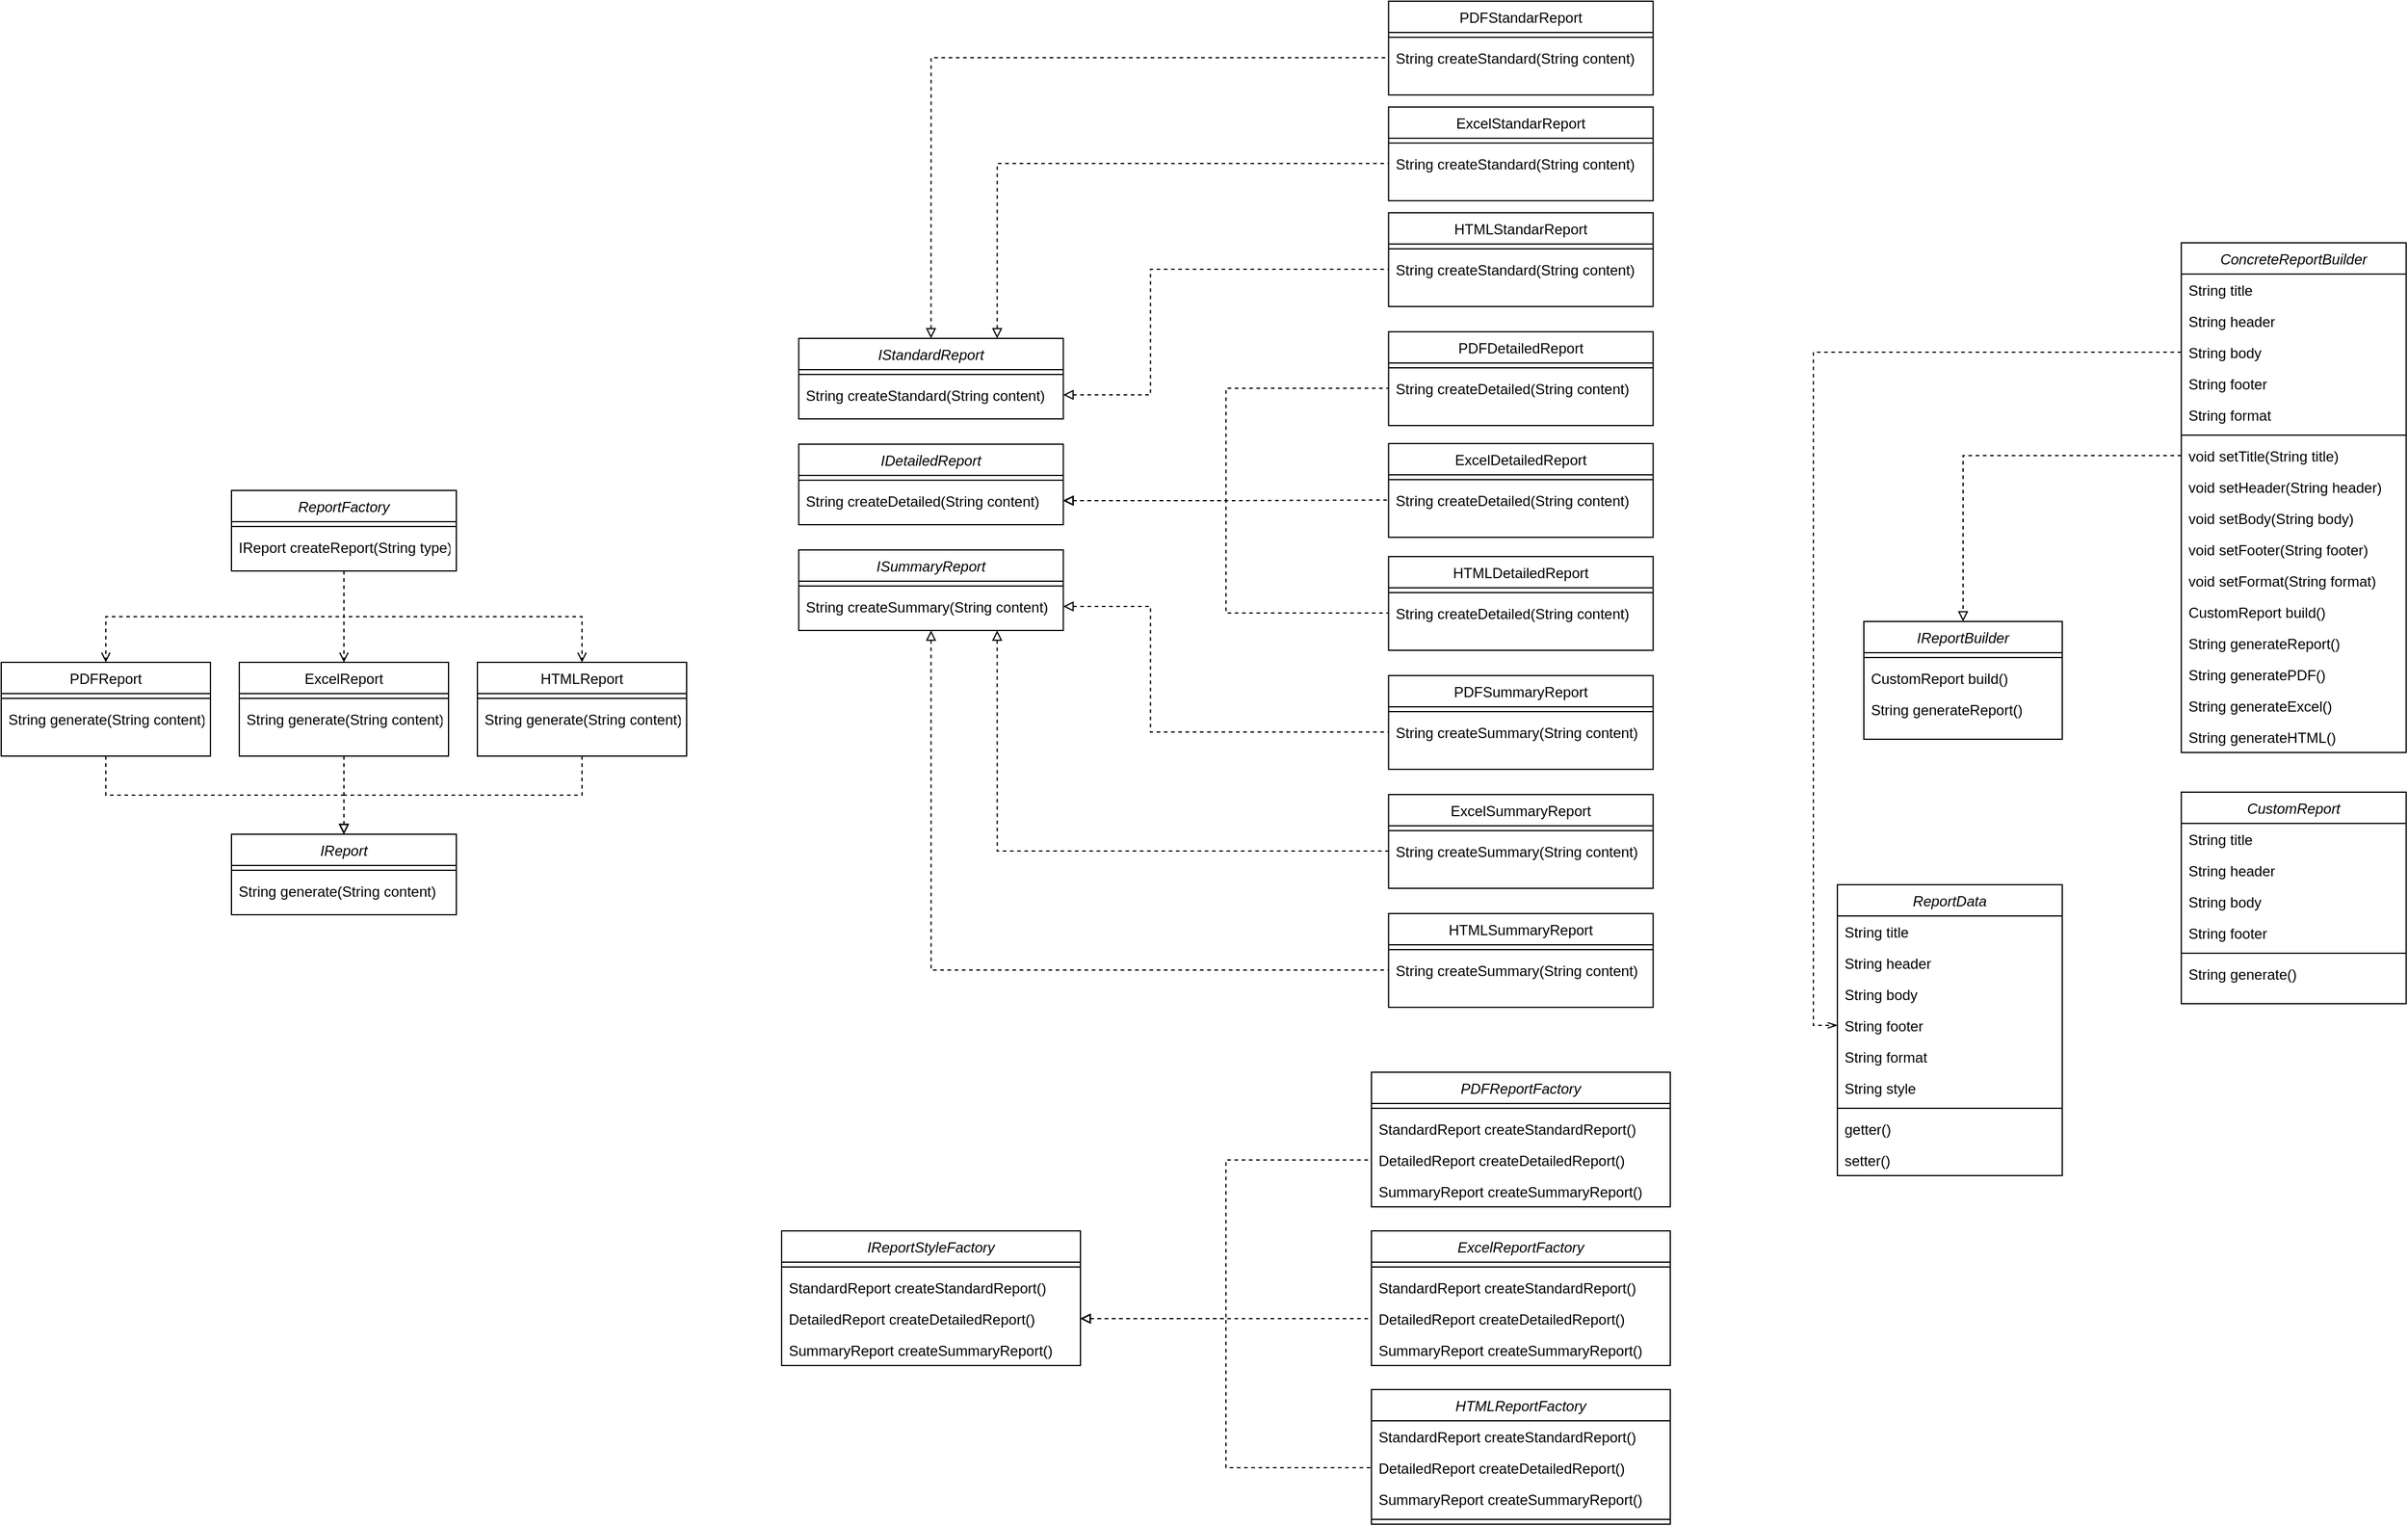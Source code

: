 <mxfile version="24.2.5" type="device">
  <diagram id="C5RBs43oDa-KdzZeNtuy" name="Page-1">
    <mxGraphModel dx="3000" dy="1774" grid="1" gridSize="11" guides="1" tooltips="1" connect="1" arrows="1" fold="1" page="1" pageScale="1" pageWidth="3300" pageHeight="4681" math="0" shadow="0">
      <root>
        <mxCell id="WIyWlLk6GJQsqaUBKTNV-0" />
        <mxCell id="WIyWlLk6GJQsqaUBKTNV-1" parent="WIyWlLk6GJQsqaUBKTNV-0" />
        <mxCell id="zkfFHV4jXpPFQw0GAbJ--0" value="IReport" style="swimlane;fontStyle=2;align=center;verticalAlign=top;childLayout=stackLayout;horizontal=1;startSize=26;horizontalStack=0;resizeParent=1;resizeLast=0;collapsible=1;marginBottom=0;rounded=0;shadow=0;strokeWidth=1;" parent="WIyWlLk6GJQsqaUBKTNV-1" vertex="1">
          <mxGeometry x="653.5" y="891" width="187" height="67" as="geometry">
            <mxRectangle x="230" y="140" width="160" height="26" as="alternateBounds" />
          </mxGeometry>
        </mxCell>
        <mxCell id="zkfFHV4jXpPFQw0GAbJ--4" value="" style="line;html=1;strokeWidth=1;align=left;verticalAlign=middle;spacingTop=-1;spacingLeft=3;spacingRight=3;rotatable=0;labelPosition=right;points=[];portConstraint=eastwest;" parent="zkfFHV4jXpPFQw0GAbJ--0" vertex="1">
          <mxGeometry y="26" width="187" height="8" as="geometry" />
        </mxCell>
        <mxCell id="zkfFHV4jXpPFQw0GAbJ--5" value="String generate(String content)" style="text;align=left;verticalAlign=top;spacingLeft=4;spacingRight=4;overflow=hidden;rotatable=0;points=[[0,0.5],[1,0.5]];portConstraint=eastwest;" parent="zkfFHV4jXpPFQw0GAbJ--0" vertex="1">
          <mxGeometry y="34" width="187" height="26" as="geometry" />
        </mxCell>
        <mxCell id="1QSXjgdurOBsBtaRAweG-6" style="edgeStyle=orthogonalEdgeStyle;rounded=0;orthogonalLoop=1;jettySize=auto;html=1;exitX=0.5;exitY=1;exitDx=0;exitDy=0;entryX=0.5;entryY=0;entryDx=0;entryDy=0;dashed=1;endArrow=block;endFill=0;" edge="1" parent="WIyWlLk6GJQsqaUBKTNV-1" source="zkfFHV4jXpPFQw0GAbJ--17" target="zkfFHV4jXpPFQw0GAbJ--0">
          <mxGeometry relative="1" as="geometry" />
        </mxCell>
        <mxCell id="zkfFHV4jXpPFQw0GAbJ--17" value="PDFReport" style="swimlane;fontStyle=0;align=center;verticalAlign=top;childLayout=stackLayout;horizontal=1;startSize=26;horizontalStack=0;resizeParent=1;resizeLast=0;collapsible=1;marginBottom=0;rounded=0;shadow=0;strokeWidth=1;" parent="WIyWlLk6GJQsqaUBKTNV-1" vertex="1">
          <mxGeometry x="462" y="748" width="174" height="78" as="geometry">
            <mxRectangle x="550" y="140" width="160" height="26" as="alternateBounds" />
          </mxGeometry>
        </mxCell>
        <mxCell id="zkfFHV4jXpPFQw0GAbJ--23" value="" style="line;html=1;strokeWidth=1;align=left;verticalAlign=middle;spacingTop=-1;spacingLeft=3;spacingRight=3;rotatable=0;labelPosition=right;points=[];portConstraint=eastwest;" parent="zkfFHV4jXpPFQw0GAbJ--17" vertex="1">
          <mxGeometry y="26" width="174" height="8" as="geometry" />
        </mxCell>
        <mxCell id="zkfFHV4jXpPFQw0GAbJ--25" value="String generate(String content)" style="text;align=left;verticalAlign=top;spacingLeft=4;spacingRight=4;overflow=hidden;rotatable=0;points=[[0,0.5],[1,0.5]];portConstraint=eastwest;" parent="zkfFHV4jXpPFQw0GAbJ--17" vertex="1">
          <mxGeometry y="34" width="174" height="26" as="geometry" />
        </mxCell>
        <mxCell id="1QSXjgdurOBsBtaRAweG-8" style="edgeStyle=orthogonalEdgeStyle;rounded=0;orthogonalLoop=1;jettySize=auto;html=1;exitX=0.5;exitY=1;exitDx=0;exitDy=0;entryX=0.5;entryY=0;entryDx=0;entryDy=0;dashed=1;endArrow=block;endFill=0;" edge="1" parent="WIyWlLk6GJQsqaUBKTNV-1" source="1QSXjgdurOBsBtaRAweG-0" target="zkfFHV4jXpPFQw0GAbJ--0">
          <mxGeometry relative="1" as="geometry" />
        </mxCell>
        <mxCell id="1QSXjgdurOBsBtaRAweG-0" value="ExcelReport" style="swimlane;fontStyle=0;align=center;verticalAlign=top;childLayout=stackLayout;horizontal=1;startSize=26;horizontalStack=0;resizeParent=1;resizeLast=0;collapsible=1;marginBottom=0;rounded=0;shadow=0;strokeWidth=1;" vertex="1" parent="WIyWlLk6GJQsqaUBKTNV-1">
          <mxGeometry x="660" y="748" width="174" height="78" as="geometry">
            <mxRectangle x="550" y="140" width="160" height="26" as="alternateBounds" />
          </mxGeometry>
        </mxCell>
        <mxCell id="1QSXjgdurOBsBtaRAweG-1" value="" style="line;html=1;strokeWidth=1;align=left;verticalAlign=middle;spacingTop=-1;spacingLeft=3;spacingRight=3;rotatable=0;labelPosition=right;points=[];portConstraint=eastwest;" vertex="1" parent="1QSXjgdurOBsBtaRAweG-0">
          <mxGeometry y="26" width="174" height="8" as="geometry" />
        </mxCell>
        <mxCell id="1QSXjgdurOBsBtaRAweG-2" value="String generate(String content)" style="text;align=left;verticalAlign=top;spacingLeft=4;spacingRight=4;overflow=hidden;rotatable=0;points=[[0,0.5],[1,0.5]];portConstraint=eastwest;" vertex="1" parent="1QSXjgdurOBsBtaRAweG-0">
          <mxGeometry y="34" width="174" height="26" as="geometry" />
        </mxCell>
        <mxCell id="1QSXjgdurOBsBtaRAweG-10" style="edgeStyle=orthogonalEdgeStyle;rounded=0;orthogonalLoop=1;jettySize=auto;html=1;exitX=0.5;exitY=1;exitDx=0;exitDy=0;entryX=0.5;entryY=0;entryDx=0;entryDy=0;dashed=1;endArrow=block;endFill=0;" edge="1" parent="WIyWlLk6GJQsqaUBKTNV-1" source="1QSXjgdurOBsBtaRAweG-3" target="zkfFHV4jXpPFQw0GAbJ--0">
          <mxGeometry relative="1" as="geometry" />
        </mxCell>
        <mxCell id="1QSXjgdurOBsBtaRAweG-3" value="HTMLReport" style="swimlane;fontStyle=0;align=center;verticalAlign=top;childLayout=stackLayout;horizontal=1;startSize=26;horizontalStack=0;resizeParent=1;resizeLast=0;collapsible=1;marginBottom=0;rounded=0;shadow=0;strokeWidth=1;" vertex="1" parent="WIyWlLk6GJQsqaUBKTNV-1">
          <mxGeometry x="858" y="748" width="174" height="78" as="geometry">
            <mxRectangle x="550" y="140" width="160" height="26" as="alternateBounds" />
          </mxGeometry>
        </mxCell>
        <mxCell id="1QSXjgdurOBsBtaRAweG-4" value="" style="line;html=1;strokeWidth=1;align=left;verticalAlign=middle;spacingTop=-1;spacingLeft=3;spacingRight=3;rotatable=0;labelPosition=right;points=[];portConstraint=eastwest;" vertex="1" parent="1QSXjgdurOBsBtaRAweG-3">
          <mxGeometry y="26" width="174" height="8" as="geometry" />
        </mxCell>
        <mxCell id="1QSXjgdurOBsBtaRAweG-5" value="String generate(String content)" style="text;align=left;verticalAlign=top;spacingLeft=4;spacingRight=4;overflow=hidden;rotatable=0;points=[[0,0.5],[1,0.5]];portConstraint=eastwest;" vertex="1" parent="1QSXjgdurOBsBtaRAweG-3">
          <mxGeometry y="34" width="174" height="26" as="geometry" />
        </mxCell>
        <mxCell id="1QSXjgdurOBsBtaRAweG-14" style="edgeStyle=orthogonalEdgeStyle;rounded=0;orthogonalLoop=1;jettySize=auto;html=1;exitX=0.5;exitY=1;exitDx=0;exitDy=0;entryX=0.5;entryY=0;entryDx=0;entryDy=0;dashed=1;endArrow=open;endFill=0;" edge="1" parent="WIyWlLk6GJQsqaUBKTNV-1" source="1QSXjgdurOBsBtaRAweG-11" target="zkfFHV4jXpPFQw0GAbJ--17">
          <mxGeometry relative="1" as="geometry" />
        </mxCell>
        <mxCell id="1QSXjgdurOBsBtaRAweG-15" style="edgeStyle=orthogonalEdgeStyle;rounded=0;orthogonalLoop=1;jettySize=auto;html=1;exitX=0.5;exitY=1;exitDx=0;exitDy=0;entryX=0.5;entryY=0;entryDx=0;entryDy=0;dashed=1;endArrow=open;endFill=0;" edge="1" parent="WIyWlLk6GJQsqaUBKTNV-1" source="1QSXjgdurOBsBtaRAweG-11" target="1QSXjgdurOBsBtaRAweG-0">
          <mxGeometry relative="1" as="geometry" />
        </mxCell>
        <mxCell id="1QSXjgdurOBsBtaRAweG-16" style="edgeStyle=orthogonalEdgeStyle;rounded=0;orthogonalLoop=1;jettySize=auto;html=1;exitX=0.5;exitY=1;exitDx=0;exitDy=0;dashed=1;endArrow=open;endFill=0;" edge="1" parent="WIyWlLk6GJQsqaUBKTNV-1" source="1QSXjgdurOBsBtaRAweG-11" target="1QSXjgdurOBsBtaRAweG-3">
          <mxGeometry relative="1" as="geometry" />
        </mxCell>
        <mxCell id="1QSXjgdurOBsBtaRAweG-11" value="ReportFactory" style="swimlane;fontStyle=2;align=center;verticalAlign=top;childLayout=stackLayout;horizontal=1;startSize=26;horizontalStack=0;resizeParent=1;resizeLast=0;collapsible=1;marginBottom=0;rounded=0;shadow=0;strokeWidth=1;" vertex="1" parent="WIyWlLk6GJQsqaUBKTNV-1">
          <mxGeometry x="653.5" y="605" width="187" height="67" as="geometry">
            <mxRectangle x="230" y="140" width="160" height="26" as="alternateBounds" />
          </mxGeometry>
        </mxCell>
        <mxCell id="1QSXjgdurOBsBtaRAweG-12" value="" style="line;html=1;strokeWidth=1;align=left;verticalAlign=middle;spacingTop=-1;spacingLeft=3;spacingRight=3;rotatable=0;labelPosition=right;points=[];portConstraint=eastwest;" vertex="1" parent="1QSXjgdurOBsBtaRAweG-11">
          <mxGeometry y="26" width="187" height="8" as="geometry" />
        </mxCell>
        <mxCell id="1QSXjgdurOBsBtaRAweG-13" value="IReport createReport(String type)" style="text;align=left;verticalAlign=top;spacingLeft=4;spacingRight=4;overflow=hidden;rotatable=0;points=[[0,0.5],[1,0.5]];portConstraint=eastwest;" vertex="1" parent="1QSXjgdurOBsBtaRAweG-11">
          <mxGeometry y="34" width="187" height="26" as="geometry" />
        </mxCell>
        <mxCell id="1QSXjgdurOBsBtaRAweG-69" style="edgeStyle=orthogonalEdgeStyle;rounded=0;orthogonalLoop=1;jettySize=auto;html=1;exitX=0.5;exitY=0;exitDx=0;exitDy=0;entryX=0;entryY=0.5;entryDx=0;entryDy=0;dashed=1;startArrow=block;startFill=0;endArrow=none;endFill=0;" edge="1" parent="WIyWlLk6GJQsqaUBKTNV-1" source="1QSXjgdurOBsBtaRAweG-17" target="1QSXjgdurOBsBtaRAweG-28">
          <mxGeometry relative="1" as="geometry" />
        </mxCell>
        <mxCell id="1QSXjgdurOBsBtaRAweG-70" style="edgeStyle=orthogonalEdgeStyle;rounded=0;orthogonalLoop=1;jettySize=auto;html=1;exitX=0.75;exitY=0;exitDx=0;exitDy=0;entryX=0;entryY=0.5;entryDx=0;entryDy=0;dashed=1;startArrow=block;startFill=0;endArrow=none;endFill=0;" edge="1" parent="WIyWlLk6GJQsqaUBKTNV-1" source="1QSXjgdurOBsBtaRAweG-17" target="1QSXjgdurOBsBtaRAweG-40">
          <mxGeometry relative="1" as="geometry" />
        </mxCell>
        <mxCell id="1QSXjgdurOBsBtaRAweG-17" value="IStandardReport" style="swimlane;fontStyle=2;align=center;verticalAlign=top;childLayout=stackLayout;horizontal=1;startSize=26;horizontalStack=0;resizeParent=1;resizeLast=0;collapsible=1;marginBottom=0;rounded=0;shadow=0;strokeWidth=1;" vertex="1" parent="WIyWlLk6GJQsqaUBKTNV-1">
          <mxGeometry x="1125.25" y="478.5" width="220" height="67" as="geometry">
            <mxRectangle x="230" y="140" width="160" height="26" as="alternateBounds" />
          </mxGeometry>
        </mxCell>
        <mxCell id="1QSXjgdurOBsBtaRAweG-18" value="" style="line;html=1;strokeWidth=1;align=left;verticalAlign=middle;spacingTop=-1;spacingLeft=3;spacingRight=3;rotatable=0;labelPosition=right;points=[];portConstraint=eastwest;" vertex="1" parent="1QSXjgdurOBsBtaRAweG-17">
          <mxGeometry y="26" width="220" height="8" as="geometry" />
        </mxCell>
        <mxCell id="1QSXjgdurOBsBtaRAweG-19" value="String createStandard(String content)" style="text;align=left;verticalAlign=top;spacingLeft=4;spacingRight=4;overflow=hidden;rotatable=0;points=[[0,0.5],[1,0.5]];portConstraint=eastwest;" vertex="1" parent="1QSXjgdurOBsBtaRAweG-17">
          <mxGeometry y="34" width="220" height="26" as="geometry" />
        </mxCell>
        <mxCell id="1QSXjgdurOBsBtaRAweG-20" value="IDetailedReport" style="swimlane;fontStyle=2;align=center;verticalAlign=top;childLayout=stackLayout;horizontal=1;startSize=26;horizontalStack=0;resizeParent=1;resizeLast=0;collapsible=1;marginBottom=0;rounded=0;shadow=0;strokeWidth=1;" vertex="1" parent="WIyWlLk6GJQsqaUBKTNV-1">
          <mxGeometry x="1125.25" y="566.5" width="220" height="67" as="geometry">
            <mxRectangle x="230" y="140" width="160" height="26" as="alternateBounds" />
          </mxGeometry>
        </mxCell>
        <mxCell id="1QSXjgdurOBsBtaRAweG-21" value="" style="line;html=1;strokeWidth=1;align=left;verticalAlign=middle;spacingTop=-1;spacingLeft=3;spacingRight=3;rotatable=0;labelPosition=right;points=[];portConstraint=eastwest;" vertex="1" parent="1QSXjgdurOBsBtaRAweG-20">
          <mxGeometry y="26" width="220" height="8" as="geometry" />
        </mxCell>
        <mxCell id="1QSXjgdurOBsBtaRAweG-22" value="String createDetailed(String content)" style="text;align=left;verticalAlign=top;spacingLeft=4;spacingRight=4;overflow=hidden;rotatable=0;points=[[0,0.5],[1,0.5]];portConstraint=eastwest;" vertex="1" parent="1QSXjgdurOBsBtaRAweG-20">
          <mxGeometry y="34" width="220" height="26" as="geometry" />
        </mxCell>
        <mxCell id="1QSXjgdurOBsBtaRAweG-75" style="edgeStyle=orthogonalEdgeStyle;rounded=0;orthogonalLoop=1;jettySize=auto;html=1;exitX=0.5;exitY=1;exitDx=0;exitDy=0;entryX=0;entryY=0.5;entryDx=0;entryDy=0;dashed=1;startArrow=block;startFill=0;endArrow=none;endFill=0;" edge="1" parent="WIyWlLk6GJQsqaUBKTNV-1" source="1QSXjgdurOBsBtaRAweG-23" target="1QSXjgdurOBsBtaRAweG-55">
          <mxGeometry relative="1" as="geometry" />
        </mxCell>
        <mxCell id="1QSXjgdurOBsBtaRAweG-76" style="edgeStyle=orthogonalEdgeStyle;rounded=0;orthogonalLoop=1;jettySize=auto;html=1;exitX=0.75;exitY=1;exitDx=0;exitDy=0;entryX=0;entryY=0.5;entryDx=0;entryDy=0;dashed=1;startArrow=block;startFill=0;endArrow=none;endFill=0;" edge="1" parent="WIyWlLk6GJQsqaUBKTNV-1" source="1QSXjgdurOBsBtaRAweG-23" target="1QSXjgdurOBsBtaRAweG-46">
          <mxGeometry relative="1" as="geometry" />
        </mxCell>
        <mxCell id="1QSXjgdurOBsBtaRAweG-23" value="ISummaryReport" style="swimlane;fontStyle=2;align=center;verticalAlign=top;childLayout=stackLayout;horizontal=1;startSize=26;horizontalStack=0;resizeParent=1;resizeLast=0;collapsible=1;marginBottom=0;rounded=0;shadow=0;strokeWidth=1;" vertex="1" parent="WIyWlLk6GJQsqaUBKTNV-1">
          <mxGeometry x="1125.25" y="654.5" width="220" height="67" as="geometry">
            <mxRectangle x="230" y="140" width="160" height="26" as="alternateBounds" />
          </mxGeometry>
        </mxCell>
        <mxCell id="1QSXjgdurOBsBtaRAweG-24" value="" style="line;html=1;strokeWidth=1;align=left;verticalAlign=middle;spacingTop=-1;spacingLeft=3;spacingRight=3;rotatable=0;labelPosition=right;points=[];portConstraint=eastwest;" vertex="1" parent="1QSXjgdurOBsBtaRAweG-23">
          <mxGeometry y="26" width="220" height="8" as="geometry" />
        </mxCell>
        <mxCell id="1QSXjgdurOBsBtaRAweG-25" value="String createSummary(String content)" style="text;align=left;verticalAlign=top;spacingLeft=4;spacingRight=4;overflow=hidden;rotatable=0;points=[[0,0.5],[1,0.5]];portConstraint=eastwest;" vertex="1" parent="1QSXjgdurOBsBtaRAweG-23">
          <mxGeometry y="34" width="220" height="26" as="geometry" />
        </mxCell>
        <mxCell id="1QSXjgdurOBsBtaRAweG-26" value="PDFStandarReport" style="swimlane;fontStyle=0;align=center;verticalAlign=top;childLayout=stackLayout;horizontal=1;startSize=26;horizontalStack=0;resizeParent=1;resizeLast=0;collapsible=1;marginBottom=0;rounded=0;shadow=0;strokeWidth=1;" vertex="1" parent="WIyWlLk6GJQsqaUBKTNV-1">
          <mxGeometry x="1615.75" y="198" width="220" height="78" as="geometry">
            <mxRectangle x="550" y="140" width="160" height="26" as="alternateBounds" />
          </mxGeometry>
        </mxCell>
        <mxCell id="1QSXjgdurOBsBtaRAweG-27" value="" style="line;html=1;strokeWidth=1;align=left;verticalAlign=middle;spacingTop=-1;spacingLeft=3;spacingRight=3;rotatable=0;labelPosition=right;points=[];portConstraint=eastwest;" vertex="1" parent="1QSXjgdurOBsBtaRAweG-26">
          <mxGeometry y="26" width="220" height="8" as="geometry" />
        </mxCell>
        <mxCell id="1QSXjgdurOBsBtaRAweG-28" value="String createStandard(String content)" style="text;align=left;verticalAlign=top;spacingLeft=4;spacingRight=4;overflow=hidden;rotatable=0;points=[[0,0.5],[1,0.5]];portConstraint=eastwest;" vertex="1" parent="1QSXjgdurOBsBtaRAweG-26">
          <mxGeometry y="34" width="220" height="26" as="geometry" />
        </mxCell>
        <mxCell id="1QSXjgdurOBsBtaRAweG-30" value="PDFDetailedReport" style="swimlane;fontStyle=0;align=center;verticalAlign=top;childLayout=stackLayout;horizontal=1;startSize=26;horizontalStack=0;resizeParent=1;resizeLast=0;collapsible=1;marginBottom=0;rounded=0;shadow=0;strokeWidth=1;" vertex="1" parent="WIyWlLk6GJQsqaUBKTNV-1">
          <mxGeometry x="1615.75" y="473" width="220" height="78" as="geometry">
            <mxRectangle x="550" y="140" width="160" height="26" as="alternateBounds" />
          </mxGeometry>
        </mxCell>
        <mxCell id="1QSXjgdurOBsBtaRAweG-31" value="" style="line;html=1;strokeWidth=1;align=left;verticalAlign=middle;spacingTop=-1;spacingLeft=3;spacingRight=3;rotatable=0;labelPosition=right;points=[];portConstraint=eastwest;" vertex="1" parent="1QSXjgdurOBsBtaRAweG-30">
          <mxGeometry y="26" width="220" height="8" as="geometry" />
        </mxCell>
        <mxCell id="1QSXjgdurOBsBtaRAweG-32" value="String createDetailed(String content)" style="text;align=left;verticalAlign=top;spacingLeft=4;spacingRight=4;overflow=hidden;rotatable=0;points=[[0,0.5],[1,0.5]];portConstraint=eastwest;" vertex="1" parent="1QSXjgdurOBsBtaRAweG-30">
          <mxGeometry y="34" width="220" height="26" as="geometry" />
        </mxCell>
        <mxCell id="1QSXjgdurOBsBtaRAweG-34" value="PDFSummaryReport" style="swimlane;fontStyle=0;align=center;verticalAlign=top;childLayout=stackLayout;horizontal=1;startSize=26;horizontalStack=0;resizeParent=1;resizeLast=0;collapsible=1;marginBottom=0;rounded=0;shadow=0;strokeWidth=1;" vertex="1" parent="WIyWlLk6GJQsqaUBKTNV-1">
          <mxGeometry x="1615.75" y="759" width="220" height="78" as="geometry">
            <mxRectangle x="550" y="140" width="160" height="26" as="alternateBounds" />
          </mxGeometry>
        </mxCell>
        <mxCell id="1QSXjgdurOBsBtaRAweG-35" value="" style="line;html=1;strokeWidth=1;align=left;verticalAlign=middle;spacingTop=-1;spacingLeft=3;spacingRight=3;rotatable=0;labelPosition=right;points=[];portConstraint=eastwest;" vertex="1" parent="1QSXjgdurOBsBtaRAweG-34">
          <mxGeometry y="26" width="220" height="8" as="geometry" />
        </mxCell>
        <mxCell id="1QSXjgdurOBsBtaRAweG-36" value="String createSummary(String content)" style="text;align=left;verticalAlign=top;spacingLeft=4;spacingRight=4;overflow=hidden;rotatable=0;points=[[0,0.5],[1,0.5]];portConstraint=eastwest;" vertex="1" parent="1QSXjgdurOBsBtaRAweG-34">
          <mxGeometry y="34" width="220" height="26" as="geometry" />
        </mxCell>
        <mxCell id="1QSXjgdurOBsBtaRAweG-38" value="ExcelStandarReport" style="swimlane;fontStyle=0;align=center;verticalAlign=top;childLayout=stackLayout;horizontal=1;startSize=26;horizontalStack=0;resizeParent=1;resizeLast=0;collapsible=1;marginBottom=0;rounded=0;shadow=0;strokeWidth=1;" vertex="1" parent="WIyWlLk6GJQsqaUBKTNV-1">
          <mxGeometry x="1615.75" y="286" width="220" height="78" as="geometry">
            <mxRectangle x="550" y="140" width="160" height="26" as="alternateBounds" />
          </mxGeometry>
        </mxCell>
        <mxCell id="1QSXjgdurOBsBtaRAweG-39" value="" style="line;html=1;strokeWidth=1;align=left;verticalAlign=middle;spacingTop=-1;spacingLeft=3;spacingRight=3;rotatable=0;labelPosition=right;points=[];portConstraint=eastwest;" vertex="1" parent="1QSXjgdurOBsBtaRAweG-38">
          <mxGeometry y="26" width="220" height="8" as="geometry" />
        </mxCell>
        <mxCell id="1QSXjgdurOBsBtaRAweG-40" value="String createStandard(String content)" style="text;align=left;verticalAlign=top;spacingLeft=4;spacingRight=4;overflow=hidden;rotatable=0;points=[[0,0.5],[1,0.5]];portConstraint=eastwest;" vertex="1" parent="1QSXjgdurOBsBtaRAweG-38">
          <mxGeometry y="34" width="220" height="26" as="geometry" />
        </mxCell>
        <mxCell id="1QSXjgdurOBsBtaRAweG-41" value="ExcelDetailedReport" style="swimlane;fontStyle=0;align=center;verticalAlign=top;childLayout=stackLayout;horizontal=1;startSize=26;horizontalStack=0;resizeParent=1;resizeLast=0;collapsible=1;marginBottom=0;rounded=0;shadow=0;strokeWidth=1;" vertex="1" parent="WIyWlLk6GJQsqaUBKTNV-1">
          <mxGeometry x="1615.75" y="566" width="220" height="78" as="geometry">
            <mxRectangle x="550" y="140" width="160" height="26" as="alternateBounds" />
          </mxGeometry>
        </mxCell>
        <mxCell id="1QSXjgdurOBsBtaRAweG-42" value="" style="line;html=1;strokeWidth=1;align=left;verticalAlign=middle;spacingTop=-1;spacingLeft=3;spacingRight=3;rotatable=0;labelPosition=right;points=[];portConstraint=eastwest;" vertex="1" parent="1QSXjgdurOBsBtaRAweG-41">
          <mxGeometry y="26" width="220" height="8" as="geometry" />
        </mxCell>
        <mxCell id="1QSXjgdurOBsBtaRAweG-43" value="String createDetailed(String content)" style="text;align=left;verticalAlign=top;spacingLeft=4;spacingRight=4;overflow=hidden;rotatable=0;points=[[0,0.5],[1,0.5]];portConstraint=eastwest;" vertex="1" parent="1QSXjgdurOBsBtaRAweG-41">
          <mxGeometry y="34" width="220" height="26" as="geometry" />
        </mxCell>
        <mxCell id="1QSXjgdurOBsBtaRAweG-44" value="ExcelSummaryReport" style="swimlane;fontStyle=0;align=center;verticalAlign=top;childLayout=stackLayout;horizontal=1;startSize=26;horizontalStack=0;resizeParent=1;resizeLast=0;collapsible=1;marginBottom=0;rounded=0;shadow=0;strokeWidth=1;" vertex="1" parent="WIyWlLk6GJQsqaUBKTNV-1">
          <mxGeometry x="1615.75" y="858" width="220" height="78" as="geometry">
            <mxRectangle x="550" y="140" width="160" height="26" as="alternateBounds" />
          </mxGeometry>
        </mxCell>
        <mxCell id="1QSXjgdurOBsBtaRAweG-45" value="" style="line;html=1;strokeWidth=1;align=left;verticalAlign=middle;spacingTop=-1;spacingLeft=3;spacingRight=3;rotatable=0;labelPosition=right;points=[];portConstraint=eastwest;" vertex="1" parent="1QSXjgdurOBsBtaRAweG-44">
          <mxGeometry y="26" width="220" height="8" as="geometry" />
        </mxCell>
        <mxCell id="1QSXjgdurOBsBtaRAweG-46" value="String createSummary(String content)" style="text;align=left;verticalAlign=top;spacingLeft=4;spacingRight=4;overflow=hidden;rotatable=0;points=[[0,0.5],[1,0.5]];portConstraint=eastwest;" vertex="1" parent="1QSXjgdurOBsBtaRAweG-44">
          <mxGeometry y="34" width="220" height="26" as="geometry" />
        </mxCell>
        <mxCell id="1QSXjgdurOBsBtaRAweG-47" value="HTMLStandarReport" style="swimlane;fontStyle=0;align=center;verticalAlign=top;childLayout=stackLayout;horizontal=1;startSize=26;horizontalStack=0;resizeParent=1;resizeLast=0;collapsible=1;marginBottom=0;rounded=0;shadow=0;strokeWidth=1;" vertex="1" parent="WIyWlLk6GJQsqaUBKTNV-1">
          <mxGeometry x="1615.75" y="374" width="220" height="78" as="geometry">
            <mxRectangle x="550" y="140" width="160" height="26" as="alternateBounds" />
          </mxGeometry>
        </mxCell>
        <mxCell id="1QSXjgdurOBsBtaRAweG-48" value="" style="line;html=1;strokeWidth=1;align=left;verticalAlign=middle;spacingTop=-1;spacingLeft=3;spacingRight=3;rotatable=0;labelPosition=right;points=[];portConstraint=eastwest;" vertex="1" parent="1QSXjgdurOBsBtaRAweG-47">
          <mxGeometry y="26" width="220" height="8" as="geometry" />
        </mxCell>
        <mxCell id="1QSXjgdurOBsBtaRAweG-49" value="String createStandard(String content)" style="text;align=left;verticalAlign=top;spacingLeft=4;spacingRight=4;overflow=hidden;rotatable=0;points=[[0,0.5],[1,0.5]];portConstraint=eastwest;" vertex="1" parent="1QSXjgdurOBsBtaRAweG-47">
          <mxGeometry y="34" width="220" height="26" as="geometry" />
        </mxCell>
        <mxCell id="1QSXjgdurOBsBtaRAweG-50" value="HTMLDetailedReport" style="swimlane;fontStyle=0;align=center;verticalAlign=top;childLayout=stackLayout;horizontal=1;startSize=26;horizontalStack=0;resizeParent=1;resizeLast=0;collapsible=1;marginBottom=0;rounded=0;shadow=0;strokeWidth=1;" vertex="1" parent="WIyWlLk6GJQsqaUBKTNV-1">
          <mxGeometry x="1615.75" y="660" width="220" height="78" as="geometry">
            <mxRectangle x="550" y="140" width="160" height="26" as="alternateBounds" />
          </mxGeometry>
        </mxCell>
        <mxCell id="1QSXjgdurOBsBtaRAweG-51" value="" style="line;html=1;strokeWidth=1;align=left;verticalAlign=middle;spacingTop=-1;spacingLeft=3;spacingRight=3;rotatable=0;labelPosition=right;points=[];portConstraint=eastwest;" vertex="1" parent="1QSXjgdurOBsBtaRAweG-50">
          <mxGeometry y="26" width="220" height="8" as="geometry" />
        </mxCell>
        <mxCell id="1QSXjgdurOBsBtaRAweG-52" value="String createDetailed(String content)" style="text;align=left;verticalAlign=top;spacingLeft=4;spacingRight=4;overflow=hidden;rotatable=0;points=[[0,0.5],[1,0.5]];portConstraint=eastwest;" vertex="1" parent="1QSXjgdurOBsBtaRAweG-50">
          <mxGeometry y="34" width="220" height="26" as="geometry" />
        </mxCell>
        <mxCell id="1QSXjgdurOBsBtaRAweG-53" value="HTMLSummaryReport" style="swimlane;fontStyle=0;align=center;verticalAlign=top;childLayout=stackLayout;horizontal=1;startSize=26;horizontalStack=0;resizeParent=1;resizeLast=0;collapsible=1;marginBottom=0;rounded=0;shadow=0;strokeWidth=1;" vertex="1" parent="WIyWlLk6GJQsqaUBKTNV-1">
          <mxGeometry x="1615.75" y="957" width="220" height="78" as="geometry">
            <mxRectangle x="550" y="140" width="160" height="26" as="alternateBounds" />
          </mxGeometry>
        </mxCell>
        <mxCell id="1QSXjgdurOBsBtaRAweG-54" value="" style="line;html=1;strokeWidth=1;align=left;verticalAlign=middle;spacingTop=-1;spacingLeft=3;spacingRight=3;rotatable=0;labelPosition=right;points=[];portConstraint=eastwest;" vertex="1" parent="1QSXjgdurOBsBtaRAweG-53">
          <mxGeometry y="26" width="220" height="8" as="geometry" />
        </mxCell>
        <mxCell id="1QSXjgdurOBsBtaRAweG-55" value="String createSummary(String content)" style="text;align=left;verticalAlign=top;spacingLeft=4;spacingRight=4;overflow=hidden;rotatable=0;points=[[0,0.5],[1,0.5]];portConstraint=eastwest;" vertex="1" parent="1QSXjgdurOBsBtaRAweG-53">
          <mxGeometry y="34" width="220" height="26" as="geometry" />
        </mxCell>
        <mxCell id="1QSXjgdurOBsBtaRAweG-71" style="edgeStyle=orthogonalEdgeStyle;rounded=0;orthogonalLoop=1;jettySize=auto;html=1;exitX=1;exitY=0.5;exitDx=0;exitDy=0;entryX=0;entryY=0.5;entryDx=0;entryDy=0;dashed=1;startArrow=block;startFill=0;endArrow=none;endFill=0;" edge="1" parent="WIyWlLk6GJQsqaUBKTNV-1" source="1QSXjgdurOBsBtaRAweG-19" target="1QSXjgdurOBsBtaRAweG-49">
          <mxGeometry relative="1" as="geometry">
            <Array as="points">
              <mxPoint x="1417.75" y="526" />
              <mxPoint x="1417.75" y="421" />
            </Array>
          </mxGeometry>
        </mxCell>
        <mxCell id="1QSXjgdurOBsBtaRAweG-72" style="edgeStyle=orthogonalEdgeStyle;rounded=0;orthogonalLoop=1;jettySize=auto;html=1;exitX=1;exitY=0.5;exitDx=0;exitDy=0;entryX=0;entryY=0.5;entryDx=0;entryDy=0;dashed=1;startArrow=block;startFill=0;endArrow=none;endFill=0;" edge="1" parent="WIyWlLk6GJQsqaUBKTNV-1" source="1QSXjgdurOBsBtaRAweG-22" target="1QSXjgdurOBsBtaRAweG-32">
          <mxGeometry relative="1" as="geometry" />
        </mxCell>
        <mxCell id="1QSXjgdurOBsBtaRAweG-73" style="edgeStyle=orthogonalEdgeStyle;rounded=0;orthogonalLoop=1;jettySize=auto;html=1;exitX=1;exitY=0.5;exitDx=0;exitDy=0;entryX=0;entryY=0.5;entryDx=0;entryDy=0;dashed=1;startArrow=block;startFill=0;endArrow=none;endFill=0;" edge="1" parent="WIyWlLk6GJQsqaUBKTNV-1" source="1QSXjgdurOBsBtaRAweG-22" target="1QSXjgdurOBsBtaRAweG-43">
          <mxGeometry relative="1" as="geometry" />
        </mxCell>
        <mxCell id="1QSXjgdurOBsBtaRAweG-74" style="edgeStyle=orthogonalEdgeStyle;rounded=0;orthogonalLoop=1;jettySize=auto;html=1;exitX=1;exitY=0.5;exitDx=0;exitDy=0;entryX=0;entryY=0.5;entryDx=0;entryDy=0;dashed=1;startArrow=block;startFill=0;endArrow=none;endFill=0;" edge="1" parent="WIyWlLk6GJQsqaUBKTNV-1" source="1QSXjgdurOBsBtaRAweG-22" target="1QSXjgdurOBsBtaRAweG-52">
          <mxGeometry relative="1" as="geometry" />
        </mxCell>
        <mxCell id="1QSXjgdurOBsBtaRAweG-77" style="edgeStyle=orthogonalEdgeStyle;rounded=0;orthogonalLoop=1;jettySize=auto;html=1;exitX=1;exitY=0.5;exitDx=0;exitDy=0;entryX=0;entryY=0.5;entryDx=0;entryDy=0;dashed=1;startArrow=block;startFill=0;endArrow=none;endFill=0;" edge="1" parent="WIyWlLk6GJQsqaUBKTNV-1" source="1QSXjgdurOBsBtaRAweG-25" target="1QSXjgdurOBsBtaRAweG-36">
          <mxGeometry relative="1" as="geometry">
            <Array as="points">
              <mxPoint x="1417.75" y="701" />
              <mxPoint x="1417.75" y="806" />
            </Array>
          </mxGeometry>
        </mxCell>
        <mxCell id="1QSXjgdurOBsBtaRAweG-78" value="IReportStyleFactory&#xa;" style="swimlane;fontStyle=2;align=center;verticalAlign=top;childLayout=stackLayout;horizontal=1;startSize=26;horizontalStack=0;resizeParent=1;resizeLast=0;collapsible=1;marginBottom=0;rounded=0;shadow=0;strokeWidth=1;" vertex="1" parent="WIyWlLk6GJQsqaUBKTNV-1">
          <mxGeometry x="1111" y="1221" width="248.5" height="112" as="geometry">
            <mxRectangle x="230" y="140" width="160" height="26" as="alternateBounds" />
          </mxGeometry>
        </mxCell>
        <mxCell id="1QSXjgdurOBsBtaRAweG-79" value="" style="line;html=1;strokeWidth=1;align=left;verticalAlign=middle;spacingTop=-1;spacingLeft=3;spacingRight=3;rotatable=0;labelPosition=right;points=[];portConstraint=eastwest;" vertex="1" parent="1QSXjgdurOBsBtaRAweG-78">
          <mxGeometry y="26" width="248.5" height="8" as="geometry" />
        </mxCell>
        <mxCell id="1QSXjgdurOBsBtaRAweG-80" value="StandardReport createStandardReport()" style="text;align=left;verticalAlign=top;spacingLeft=4;spacingRight=4;overflow=hidden;rotatable=0;points=[[0,0.5],[1,0.5]];portConstraint=eastwest;" vertex="1" parent="1QSXjgdurOBsBtaRAweG-78">
          <mxGeometry y="34" width="248.5" height="26" as="geometry" />
        </mxCell>
        <mxCell id="1QSXjgdurOBsBtaRAweG-81" value="DetailedReport createDetailedReport()" style="text;align=left;verticalAlign=top;spacingLeft=4;spacingRight=4;overflow=hidden;rotatable=0;points=[[0,0.5],[1,0.5]];portConstraint=eastwest;" vertex="1" parent="1QSXjgdurOBsBtaRAweG-78">
          <mxGeometry y="60" width="248.5" height="26" as="geometry" />
        </mxCell>
        <mxCell id="1QSXjgdurOBsBtaRAweG-82" value="SummaryReport createSummaryReport()" style="text;align=left;verticalAlign=top;spacingLeft=4;spacingRight=4;overflow=hidden;rotatable=0;points=[[0,0.5],[1,0.5]];portConstraint=eastwest;" vertex="1" parent="1QSXjgdurOBsBtaRAweG-78">
          <mxGeometry y="86" width="248.5" height="26" as="geometry" />
        </mxCell>
        <mxCell id="1QSXjgdurOBsBtaRAweG-83" value="PDFReportFactory" style="swimlane;fontStyle=2;align=center;verticalAlign=top;childLayout=stackLayout;horizontal=1;startSize=26;horizontalStack=0;resizeParent=1;resizeLast=0;collapsible=1;marginBottom=0;rounded=0;shadow=0;strokeWidth=1;" vertex="1" parent="WIyWlLk6GJQsqaUBKTNV-1">
          <mxGeometry x="1601.5" y="1089" width="248.5" height="112" as="geometry">
            <mxRectangle x="230" y="140" width="160" height="26" as="alternateBounds" />
          </mxGeometry>
        </mxCell>
        <mxCell id="1QSXjgdurOBsBtaRAweG-84" value="" style="line;html=1;strokeWidth=1;align=left;verticalAlign=middle;spacingTop=-1;spacingLeft=3;spacingRight=3;rotatable=0;labelPosition=right;points=[];portConstraint=eastwest;" vertex="1" parent="1QSXjgdurOBsBtaRAweG-83">
          <mxGeometry y="26" width="248.5" height="8" as="geometry" />
        </mxCell>
        <mxCell id="1QSXjgdurOBsBtaRAweG-85" value="StandardReport createStandardReport()" style="text;align=left;verticalAlign=top;spacingLeft=4;spacingRight=4;overflow=hidden;rotatable=0;points=[[0,0.5],[1,0.5]];portConstraint=eastwest;" vertex="1" parent="1QSXjgdurOBsBtaRAweG-83">
          <mxGeometry y="34" width="248.5" height="26" as="geometry" />
        </mxCell>
        <mxCell id="1QSXjgdurOBsBtaRAweG-86" value="DetailedReport createDetailedReport()" style="text;align=left;verticalAlign=top;spacingLeft=4;spacingRight=4;overflow=hidden;rotatable=0;points=[[0,0.5],[1,0.5]];portConstraint=eastwest;" vertex="1" parent="1QSXjgdurOBsBtaRAweG-83">
          <mxGeometry y="60" width="248.5" height="26" as="geometry" />
        </mxCell>
        <mxCell id="1QSXjgdurOBsBtaRAweG-87" value="SummaryReport createSummaryReport()" style="text;align=left;verticalAlign=top;spacingLeft=4;spacingRight=4;overflow=hidden;rotatable=0;points=[[0,0.5],[1,0.5]];portConstraint=eastwest;" vertex="1" parent="1QSXjgdurOBsBtaRAweG-83">
          <mxGeometry y="86" width="248.5" height="26" as="geometry" />
        </mxCell>
        <mxCell id="1QSXjgdurOBsBtaRAweG-96" value="ExcelReportFactory" style="swimlane;fontStyle=2;align=center;verticalAlign=top;childLayout=stackLayout;horizontal=1;startSize=26;horizontalStack=0;resizeParent=1;resizeLast=0;collapsible=1;marginBottom=0;rounded=0;shadow=0;strokeWidth=1;" vertex="1" parent="WIyWlLk6GJQsqaUBKTNV-1">
          <mxGeometry x="1601.5" y="1221" width="248.5" height="112" as="geometry">
            <mxRectangle x="230" y="140" width="160" height="26" as="alternateBounds" />
          </mxGeometry>
        </mxCell>
        <mxCell id="1QSXjgdurOBsBtaRAweG-97" value="" style="line;html=1;strokeWidth=1;align=left;verticalAlign=middle;spacingTop=-1;spacingLeft=3;spacingRight=3;rotatable=0;labelPosition=right;points=[];portConstraint=eastwest;" vertex="1" parent="1QSXjgdurOBsBtaRAweG-96">
          <mxGeometry y="26" width="248.5" height="8" as="geometry" />
        </mxCell>
        <mxCell id="1QSXjgdurOBsBtaRAweG-98" value="StandardReport createStandardReport()" style="text;align=left;verticalAlign=top;spacingLeft=4;spacingRight=4;overflow=hidden;rotatable=0;points=[[0,0.5],[1,0.5]];portConstraint=eastwest;" vertex="1" parent="1QSXjgdurOBsBtaRAweG-96">
          <mxGeometry y="34" width="248.5" height="26" as="geometry" />
        </mxCell>
        <mxCell id="1QSXjgdurOBsBtaRAweG-99" value="DetailedReport createDetailedReport()" style="text;align=left;verticalAlign=top;spacingLeft=4;spacingRight=4;overflow=hidden;rotatable=0;points=[[0,0.5],[1,0.5]];portConstraint=eastwest;" vertex="1" parent="1QSXjgdurOBsBtaRAweG-96">
          <mxGeometry y="60" width="248.5" height="26" as="geometry" />
        </mxCell>
        <mxCell id="1QSXjgdurOBsBtaRAweG-100" value="SummaryReport createSummaryReport()" style="text;align=left;verticalAlign=top;spacingLeft=4;spacingRight=4;overflow=hidden;rotatable=0;points=[[0,0.5],[1,0.5]];portConstraint=eastwest;" vertex="1" parent="1QSXjgdurOBsBtaRAweG-96">
          <mxGeometry y="86" width="248.5" height="26" as="geometry" />
        </mxCell>
        <mxCell id="1QSXjgdurOBsBtaRAweG-101" value="HTMLReportFactory" style="swimlane;fontStyle=2;align=center;verticalAlign=top;childLayout=stackLayout;horizontal=1;startSize=26;horizontalStack=0;resizeParent=1;resizeLast=0;collapsible=1;marginBottom=0;rounded=0;shadow=0;strokeWidth=1;" vertex="1" parent="WIyWlLk6GJQsqaUBKTNV-1">
          <mxGeometry x="1601.5" y="1353" width="248.5" height="112" as="geometry">
            <mxRectangle x="230" y="140" width="160" height="26" as="alternateBounds" />
          </mxGeometry>
        </mxCell>
        <mxCell id="1QSXjgdurOBsBtaRAweG-103" value="StandardReport createStandardReport()" style="text;align=left;verticalAlign=top;spacingLeft=4;spacingRight=4;overflow=hidden;rotatable=0;points=[[0,0.5],[1,0.5]];portConstraint=eastwest;" vertex="1" parent="1QSXjgdurOBsBtaRAweG-101">
          <mxGeometry y="26" width="248.5" height="26" as="geometry" />
        </mxCell>
        <mxCell id="1QSXjgdurOBsBtaRAweG-104" value="DetailedReport createDetailedReport()" style="text;align=left;verticalAlign=top;spacingLeft=4;spacingRight=4;overflow=hidden;rotatable=0;points=[[0,0.5],[1,0.5]];portConstraint=eastwest;" vertex="1" parent="1QSXjgdurOBsBtaRAweG-101">
          <mxGeometry y="52" width="248.5" height="26" as="geometry" />
        </mxCell>
        <mxCell id="1QSXjgdurOBsBtaRAweG-105" value="SummaryReport createSummaryReport()" style="text;align=left;verticalAlign=top;spacingLeft=4;spacingRight=4;overflow=hidden;rotatable=0;points=[[0,0.5],[1,0.5]];portConstraint=eastwest;" vertex="1" parent="1QSXjgdurOBsBtaRAweG-101">
          <mxGeometry y="78" width="248.5" height="26" as="geometry" />
        </mxCell>
        <mxCell id="1QSXjgdurOBsBtaRAweG-102" value="" style="line;html=1;strokeWidth=1;align=left;verticalAlign=middle;spacingTop=-1;spacingLeft=3;spacingRight=3;rotatable=0;labelPosition=right;points=[];portConstraint=eastwest;" vertex="1" parent="1QSXjgdurOBsBtaRAweG-101">
          <mxGeometry y="104" width="248.5" height="8" as="geometry" />
        </mxCell>
        <mxCell id="1QSXjgdurOBsBtaRAweG-106" style="edgeStyle=orthogonalEdgeStyle;rounded=0;orthogonalLoop=1;jettySize=auto;html=1;exitX=1;exitY=0.5;exitDx=0;exitDy=0;entryX=0;entryY=0.5;entryDx=0;entryDy=0;dashed=1;endArrow=none;endFill=0;startArrow=block;startFill=0;" edge="1" parent="WIyWlLk6GJQsqaUBKTNV-1" source="1QSXjgdurOBsBtaRAweG-81" target="1QSXjgdurOBsBtaRAweG-86">
          <mxGeometry relative="1" as="geometry" />
        </mxCell>
        <mxCell id="1QSXjgdurOBsBtaRAweG-107" style="edgeStyle=orthogonalEdgeStyle;rounded=0;orthogonalLoop=1;jettySize=auto;html=1;exitX=1;exitY=0.5;exitDx=0;exitDy=0;entryX=0;entryY=0.5;entryDx=0;entryDy=0;dashed=1;endArrow=none;endFill=0;startArrow=block;startFill=0;" edge="1" parent="WIyWlLk6GJQsqaUBKTNV-1" source="1QSXjgdurOBsBtaRAweG-81" target="1QSXjgdurOBsBtaRAweG-99">
          <mxGeometry relative="1" as="geometry" />
        </mxCell>
        <mxCell id="1QSXjgdurOBsBtaRAweG-108" style="edgeStyle=orthogonalEdgeStyle;rounded=0;orthogonalLoop=1;jettySize=auto;html=1;exitX=1;exitY=0.5;exitDx=0;exitDy=0;entryX=0;entryY=0.5;entryDx=0;entryDy=0;dashed=1;endArrow=none;endFill=0;startArrow=block;startFill=0;" edge="1" parent="WIyWlLk6GJQsqaUBKTNV-1" source="1QSXjgdurOBsBtaRAweG-81" target="1QSXjgdurOBsBtaRAweG-104">
          <mxGeometry relative="1" as="geometry" />
        </mxCell>
        <mxCell id="1QSXjgdurOBsBtaRAweG-109" value="IReportBuilder" style="swimlane;fontStyle=2;align=center;verticalAlign=top;childLayout=stackLayout;horizontal=1;startSize=26;horizontalStack=0;resizeParent=1;resizeLast=0;collapsible=1;marginBottom=0;rounded=0;shadow=0;strokeWidth=1;" vertex="1" parent="WIyWlLk6GJQsqaUBKTNV-1">
          <mxGeometry x="2010.97" y="714" width="165" height="98" as="geometry">
            <mxRectangle x="230" y="140" width="160" height="26" as="alternateBounds" />
          </mxGeometry>
        </mxCell>
        <mxCell id="1QSXjgdurOBsBtaRAweG-110" value="" style="line;html=1;strokeWidth=1;align=left;verticalAlign=middle;spacingTop=-1;spacingLeft=3;spacingRight=3;rotatable=0;labelPosition=right;points=[];portConstraint=eastwest;" vertex="1" parent="1QSXjgdurOBsBtaRAweG-109">
          <mxGeometry y="26" width="165" height="8" as="geometry" />
        </mxCell>
        <mxCell id="1QSXjgdurOBsBtaRAweG-111" value="CustomReport build()" style="text;align=left;verticalAlign=top;spacingLeft=4;spacingRight=4;overflow=hidden;rotatable=0;points=[[0,0.5],[1,0.5]];portConstraint=eastwest;" vertex="1" parent="1QSXjgdurOBsBtaRAweG-109">
          <mxGeometry y="34" width="165" height="26" as="geometry" />
        </mxCell>
        <mxCell id="1QSXjgdurOBsBtaRAweG-112" value="String generateReport()" style="text;align=left;verticalAlign=top;spacingLeft=4;spacingRight=4;overflow=hidden;rotatable=0;points=[[0,0.5],[1,0.5]];portConstraint=eastwest;" vertex="1" parent="1QSXjgdurOBsBtaRAweG-109">
          <mxGeometry y="60" width="165" height="26" as="geometry" />
        </mxCell>
        <mxCell id="1QSXjgdurOBsBtaRAweG-118" value="ConcreteReportBuilder" style="swimlane;fontStyle=2;align=center;verticalAlign=top;childLayout=stackLayout;horizontal=1;startSize=26;horizontalStack=0;resizeParent=1;resizeLast=0;collapsible=1;marginBottom=0;rounded=0;shadow=0;strokeWidth=1;" vertex="1" parent="WIyWlLk6GJQsqaUBKTNV-1">
          <mxGeometry x="2274.97" y="399" width="187" height="424" as="geometry">
            <mxRectangle x="230" y="140" width="160" height="26" as="alternateBounds" />
          </mxGeometry>
        </mxCell>
        <mxCell id="1QSXjgdurOBsBtaRAweG-122" value="String title" style="text;align=left;verticalAlign=top;spacingLeft=4;spacingRight=4;overflow=hidden;rotatable=0;points=[[0,0.5],[1,0.5]];portConstraint=eastwest;" vertex="1" parent="1QSXjgdurOBsBtaRAweG-118">
          <mxGeometry y="26" width="187" height="26" as="geometry" />
        </mxCell>
        <mxCell id="1QSXjgdurOBsBtaRAweG-123" value="String header" style="text;align=left;verticalAlign=top;spacingLeft=4;spacingRight=4;overflow=hidden;rotatable=0;points=[[0,0.5],[1,0.5]];portConstraint=eastwest;" vertex="1" parent="1QSXjgdurOBsBtaRAweG-118">
          <mxGeometry y="52" width="187" height="26" as="geometry" />
        </mxCell>
        <mxCell id="1QSXjgdurOBsBtaRAweG-124" value="String body" style="text;align=left;verticalAlign=top;spacingLeft=4;spacingRight=4;overflow=hidden;rotatable=0;points=[[0,0.5],[1,0.5]];portConstraint=eastwest;" vertex="1" parent="1QSXjgdurOBsBtaRAweG-118">
          <mxGeometry y="78" width="187" height="26" as="geometry" />
        </mxCell>
        <mxCell id="1QSXjgdurOBsBtaRAweG-126" value="String footer" style="text;align=left;verticalAlign=top;spacingLeft=4;spacingRight=4;overflow=hidden;rotatable=0;points=[[0,0.5],[1,0.5]];portConstraint=eastwest;" vertex="1" parent="1QSXjgdurOBsBtaRAweG-118">
          <mxGeometry y="104" width="187" height="26" as="geometry" />
        </mxCell>
        <mxCell id="1QSXjgdurOBsBtaRAweG-125" value="String format" style="text;align=left;verticalAlign=top;spacingLeft=4;spacingRight=4;overflow=hidden;rotatable=0;points=[[0,0.5],[1,0.5]];portConstraint=eastwest;" vertex="1" parent="1QSXjgdurOBsBtaRAweG-118">
          <mxGeometry y="130" width="187" height="26" as="geometry" />
        </mxCell>
        <mxCell id="1QSXjgdurOBsBtaRAweG-119" value="" style="line;html=1;strokeWidth=1;align=left;verticalAlign=middle;spacingTop=-1;spacingLeft=3;spacingRight=3;rotatable=0;labelPosition=right;points=[];portConstraint=eastwest;" vertex="1" parent="1QSXjgdurOBsBtaRAweG-118">
          <mxGeometry y="156" width="187" height="8" as="geometry" />
        </mxCell>
        <mxCell id="1QSXjgdurOBsBtaRAweG-120" value="void setTitle(String title)" style="text;align=left;verticalAlign=top;spacingLeft=4;spacingRight=4;overflow=hidden;rotatable=0;points=[[0,0.5],[1,0.5]];portConstraint=eastwest;" vertex="1" parent="1QSXjgdurOBsBtaRAweG-118">
          <mxGeometry y="164" width="187" height="26" as="geometry" />
        </mxCell>
        <mxCell id="1QSXjgdurOBsBtaRAweG-121" value="void setHeader(String header)" style="text;align=left;verticalAlign=top;spacingLeft=4;spacingRight=4;overflow=hidden;rotatable=0;points=[[0,0.5],[1,0.5]];portConstraint=eastwest;" vertex="1" parent="1QSXjgdurOBsBtaRAweG-118">
          <mxGeometry y="190" width="187" height="26" as="geometry" />
        </mxCell>
        <mxCell id="1QSXjgdurOBsBtaRAweG-128" value="void setBody(String body)" style="text;align=left;verticalAlign=top;spacingLeft=4;spacingRight=4;overflow=hidden;rotatable=0;points=[[0,0.5],[1,0.5]];portConstraint=eastwest;" vertex="1" parent="1QSXjgdurOBsBtaRAweG-118">
          <mxGeometry y="216" width="187" height="26" as="geometry" />
        </mxCell>
        <mxCell id="1QSXjgdurOBsBtaRAweG-130" value="void setFooter(String footer)" style="text;align=left;verticalAlign=top;spacingLeft=4;spacingRight=4;overflow=hidden;rotatable=0;points=[[0,0.5],[1,0.5]];portConstraint=eastwest;" vertex="1" parent="1QSXjgdurOBsBtaRAweG-118">
          <mxGeometry y="242" width="187" height="26" as="geometry" />
        </mxCell>
        <mxCell id="1QSXjgdurOBsBtaRAweG-132" value="void setFormat(String format)" style="text;align=left;verticalAlign=top;spacingLeft=4;spacingRight=4;overflow=hidden;rotatable=0;points=[[0,0.5],[1,0.5]];portConstraint=eastwest;" vertex="1" parent="1QSXjgdurOBsBtaRAweG-118">
          <mxGeometry y="268" width="187" height="26" as="geometry" />
        </mxCell>
        <mxCell id="1QSXjgdurOBsBtaRAweG-131" value="CustomReport build()" style="text;align=left;verticalAlign=top;spacingLeft=4;spacingRight=4;overflow=hidden;rotatable=0;points=[[0,0.5],[1,0.5]];portConstraint=eastwest;" vertex="1" parent="1QSXjgdurOBsBtaRAweG-118">
          <mxGeometry y="294" width="187" height="26" as="geometry" />
        </mxCell>
        <mxCell id="1QSXjgdurOBsBtaRAweG-129" value="String generateReport()" style="text;align=left;verticalAlign=top;spacingLeft=4;spacingRight=4;overflow=hidden;rotatable=0;points=[[0,0.5],[1,0.5]];portConstraint=eastwest;" vertex="1" parent="1QSXjgdurOBsBtaRAweG-118">
          <mxGeometry y="320" width="187" height="26" as="geometry" />
        </mxCell>
        <mxCell id="1QSXjgdurOBsBtaRAweG-127" value="String generatePDF()" style="text;align=left;verticalAlign=top;spacingLeft=4;spacingRight=4;overflow=hidden;rotatable=0;points=[[0,0.5],[1,0.5]];portConstraint=eastwest;" vertex="1" parent="1QSXjgdurOBsBtaRAweG-118">
          <mxGeometry y="346" width="187" height="26" as="geometry" />
        </mxCell>
        <mxCell id="1QSXjgdurOBsBtaRAweG-134" value="String generateExcel()" style="text;align=left;verticalAlign=top;spacingLeft=4;spacingRight=4;overflow=hidden;rotatable=0;points=[[0,0.5],[1,0.5]];portConstraint=eastwest;" vertex="1" parent="1QSXjgdurOBsBtaRAweG-118">
          <mxGeometry y="372" width="187" height="26" as="geometry" />
        </mxCell>
        <mxCell id="1QSXjgdurOBsBtaRAweG-133" value="String generateHTML()" style="text;align=left;verticalAlign=top;spacingLeft=4;spacingRight=4;overflow=hidden;rotatable=0;points=[[0,0.5],[1,0.5]];portConstraint=eastwest;" vertex="1" parent="1QSXjgdurOBsBtaRAweG-118">
          <mxGeometry y="398" width="187" height="26" as="geometry" />
        </mxCell>
        <mxCell id="1QSXjgdurOBsBtaRAweG-135" style="edgeStyle=orthogonalEdgeStyle;rounded=0;orthogonalLoop=1;jettySize=auto;html=1;exitX=0;exitY=0.5;exitDx=0;exitDy=0;dashed=1;endArrow=block;endFill=0;" edge="1" parent="WIyWlLk6GJQsqaUBKTNV-1" source="1QSXjgdurOBsBtaRAweG-120" target="1QSXjgdurOBsBtaRAweG-109">
          <mxGeometry relative="1" as="geometry" />
        </mxCell>
        <mxCell id="1QSXjgdurOBsBtaRAweG-136" value="CustomReport" style="swimlane;fontStyle=2;align=center;verticalAlign=top;childLayout=stackLayout;horizontal=1;startSize=26;horizontalStack=0;resizeParent=1;resizeLast=0;collapsible=1;marginBottom=0;rounded=0;shadow=0;strokeWidth=1;" vertex="1" parent="WIyWlLk6GJQsqaUBKTNV-1">
          <mxGeometry x="2274.97" y="856" width="187" height="176" as="geometry">
            <mxRectangle x="230" y="140" width="160" height="26" as="alternateBounds" />
          </mxGeometry>
        </mxCell>
        <mxCell id="1QSXjgdurOBsBtaRAweG-137" value="String title" style="text;align=left;verticalAlign=top;spacingLeft=4;spacingRight=4;overflow=hidden;rotatable=0;points=[[0,0.5],[1,0.5]];portConstraint=eastwest;" vertex="1" parent="1QSXjgdurOBsBtaRAweG-136">
          <mxGeometry y="26" width="187" height="26" as="geometry" />
        </mxCell>
        <mxCell id="1QSXjgdurOBsBtaRAweG-138" value="String header" style="text;align=left;verticalAlign=top;spacingLeft=4;spacingRight=4;overflow=hidden;rotatable=0;points=[[0,0.5],[1,0.5]];portConstraint=eastwest;" vertex="1" parent="1QSXjgdurOBsBtaRAweG-136">
          <mxGeometry y="52" width="187" height="26" as="geometry" />
        </mxCell>
        <mxCell id="1QSXjgdurOBsBtaRAweG-139" value="String body" style="text;align=left;verticalAlign=top;spacingLeft=4;spacingRight=4;overflow=hidden;rotatable=0;points=[[0,0.5],[1,0.5]];portConstraint=eastwest;" vertex="1" parent="1QSXjgdurOBsBtaRAweG-136">
          <mxGeometry y="78" width="187" height="26" as="geometry" />
        </mxCell>
        <mxCell id="1QSXjgdurOBsBtaRAweG-140" value="String footer" style="text;align=left;verticalAlign=top;spacingLeft=4;spacingRight=4;overflow=hidden;rotatable=0;points=[[0,0.5],[1,0.5]];portConstraint=eastwest;" vertex="1" parent="1QSXjgdurOBsBtaRAweG-136">
          <mxGeometry y="104" width="187" height="26" as="geometry" />
        </mxCell>
        <mxCell id="1QSXjgdurOBsBtaRAweG-142" value="" style="line;html=1;strokeWidth=1;align=left;verticalAlign=middle;spacingTop=-1;spacingLeft=3;spacingRight=3;rotatable=0;labelPosition=right;points=[];portConstraint=eastwest;" vertex="1" parent="1QSXjgdurOBsBtaRAweG-136">
          <mxGeometry y="130" width="187" height="8" as="geometry" />
        </mxCell>
        <mxCell id="1QSXjgdurOBsBtaRAweG-150" value="String generate()" style="text;align=left;verticalAlign=top;spacingLeft=4;spacingRight=4;overflow=hidden;rotatable=0;points=[[0,0.5],[1,0.5]];portConstraint=eastwest;" vertex="1" parent="1QSXjgdurOBsBtaRAweG-136">
          <mxGeometry y="138" width="187" height="26" as="geometry" />
        </mxCell>
        <mxCell id="1QSXjgdurOBsBtaRAweG-153" value="ReportData" style="swimlane;fontStyle=2;align=center;verticalAlign=top;childLayout=stackLayout;horizontal=1;startSize=26;horizontalStack=0;resizeParent=1;resizeLast=0;collapsible=1;marginBottom=0;rounded=0;shadow=0;strokeWidth=1;" vertex="1" parent="WIyWlLk6GJQsqaUBKTNV-1">
          <mxGeometry x="1988.97" y="933" width="187" height="242" as="geometry">
            <mxRectangle x="230" y="140" width="160" height="26" as="alternateBounds" />
          </mxGeometry>
        </mxCell>
        <mxCell id="1QSXjgdurOBsBtaRAweG-154" value="String title" style="text;align=left;verticalAlign=top;spacingLeft=4;spacingRight=4;overflow=hidden;rotatable=0;points=[[0,0.5],[1,0.5]];portConstraint=eastwest;" vertex="1" parent="1QSXjgdurOBsBtaRAweG-153">
          <mxGeometry y="26" width="187" height="26" as="geometry" />
        </mxCell>
        <mxCell id="1QSXjgdurOBsBtaRAweG-155" value="String header" style="text;align=left;verticalAlign=top;spacingLeft=4;spacingRight=4;overflow=hidden;rotatable=0;points=[[0,0.5],[1,0.5]];portConstraint=eastwest;" vertex="1" parent="1QSXjgdurOBsBtaRAweG-153">
          <mxGeometry y="52" width="187" height="26" as="geometry" />
        </mxCell>
        <mxCell id="1QSXjgdurOBsBtaRAweG-156" value="String body" style="text;align=left;verticalAlign=top;spacingLeft=4;spacingRight=4;overflow=hidden;rotatable=0;points=[[0,0.5],[1,0.5]];portConstraint=eastwest;" vertex="1" parent="1QSXjgdurOBsBtaRAweG-153">
          <mxGeometry y="78" width="187" height="26" as="geometry" />
        </mxCell>
        <mxCell id="1QSXjgdurOBsBtaRAweG-157" value="String footer" style="text;align=left;verticalAlign=top;spacingLeft=4;spacingRight=4;overflow=hidden;rotatable=0;points=[[0,0.5],[1,0.5]];portConstraint=eastwest;" vertex="1" parent="1QSXjgdurOBsBtaRAweG-153">
          <mxGeometry y="104" width="187" height="26" as="geometry" />
        </mxCell>
        <mxCell id="1QSXjgdurOBsBtaRAweG-160" value="String format" style="text;align=left;verticalAlign=top;spacingLeft=4;spacingRight=4;overflow=hidden;rotatable=0;points=[[0,0.5],[1,0.5]];portConstraint=eastwest;" vertex="1" parent="1QSXjgdurOBsBtaRAweG-153">
          <mxGeometry y="130" width="187" height="26" as="geometry" />
        </mxCell>
        <mxCell id="1QSXjgdurOBsBtaRAweG-161" value="String style" style="text;align=left;verticalAlign=top;spacingLeft=4;spacingRight=4;overflow=hidden;rotatable=0;points=[[0,0.5],[1,0.5]];portConstraint=eastwest;" vertex="1" parent="1QSXjgdurOBsBtaRAweG-153">
          <mxGeometry y="156" width="187" height="26" as="geometry" />
        </mxCell>
        <mxCell id="1QSXjgdurOBsBtaRAweG-158" value="" style="line;html=1;strokeWidth=1;align=left;verticalAlign=middle;spacingTop=-1;spacingLeft=3;spacingRight=3;rotatable=0;labelPosition=right;points=[];portConstraint=eastwest;" vertex="1" parent="1QSXjgdurOBsBtaRAweG-153">
          <mxGeometry y="182" width="187" height="8" as="geometry" />
        </mxCell>
        <mxCell id="1QSXjgdurOBsBtaRAweG-159" value="getter()" style="text;align=left;verticalAlign=top;spacingLeft=4;spacingRight=4;overflow=hidden;rotatable=0;points=[[0,0.5],[1,0.5]];portConstraint=eastwest;" vertex="1" parent="1QSXjgdurOBsBtaRAweG-153">
          <mxGeometry y="190" width="187" height="26" as="geometry" />
        </mxCell>
        <mxCell id="1QSXjgdurOBsBtaRAweG-162" value="setter()" style="text;align=left;verticalAlign=top;spacingLeft=4;spacingRight=4;overflow=hidden;rotatable=0;points=[[0,0.5],[1,0.5]];portConstraint=eastwest;" vertex="1" parent="1QSXjgdurOBsBtaRAweG-153">
          <mxGeometry y="216" width="187" height="26" as="geometry" />
        </mxCell>
        <mxCell id="1QSXjgdurOBsBtaRAweG-163" style="edgeStyle=orthogonalEdgeStyle;rounded=0;orthogonalLoop=1;jettySize=auto;html=1;exitX=0;exitY=0.5;exitDx=0;exitDy=0;entryX=0;entryY=0.5;entryDx=0;entryDy=0;dashed=1;endArrow=openThin;endFill=0;" edge="1" parent="WIyWlLk6GJQsqaUBKTNV-1" source="1QSXjgdurOBsBtaRAweG-124" target="1QSXjgdurOBsBtaRAweG-157">
          <mxGeometry relative="1" as="geometry" />
        </mxCell>
      </root>
    </mxGraphModel>
  </diagram>
</mxfile>
